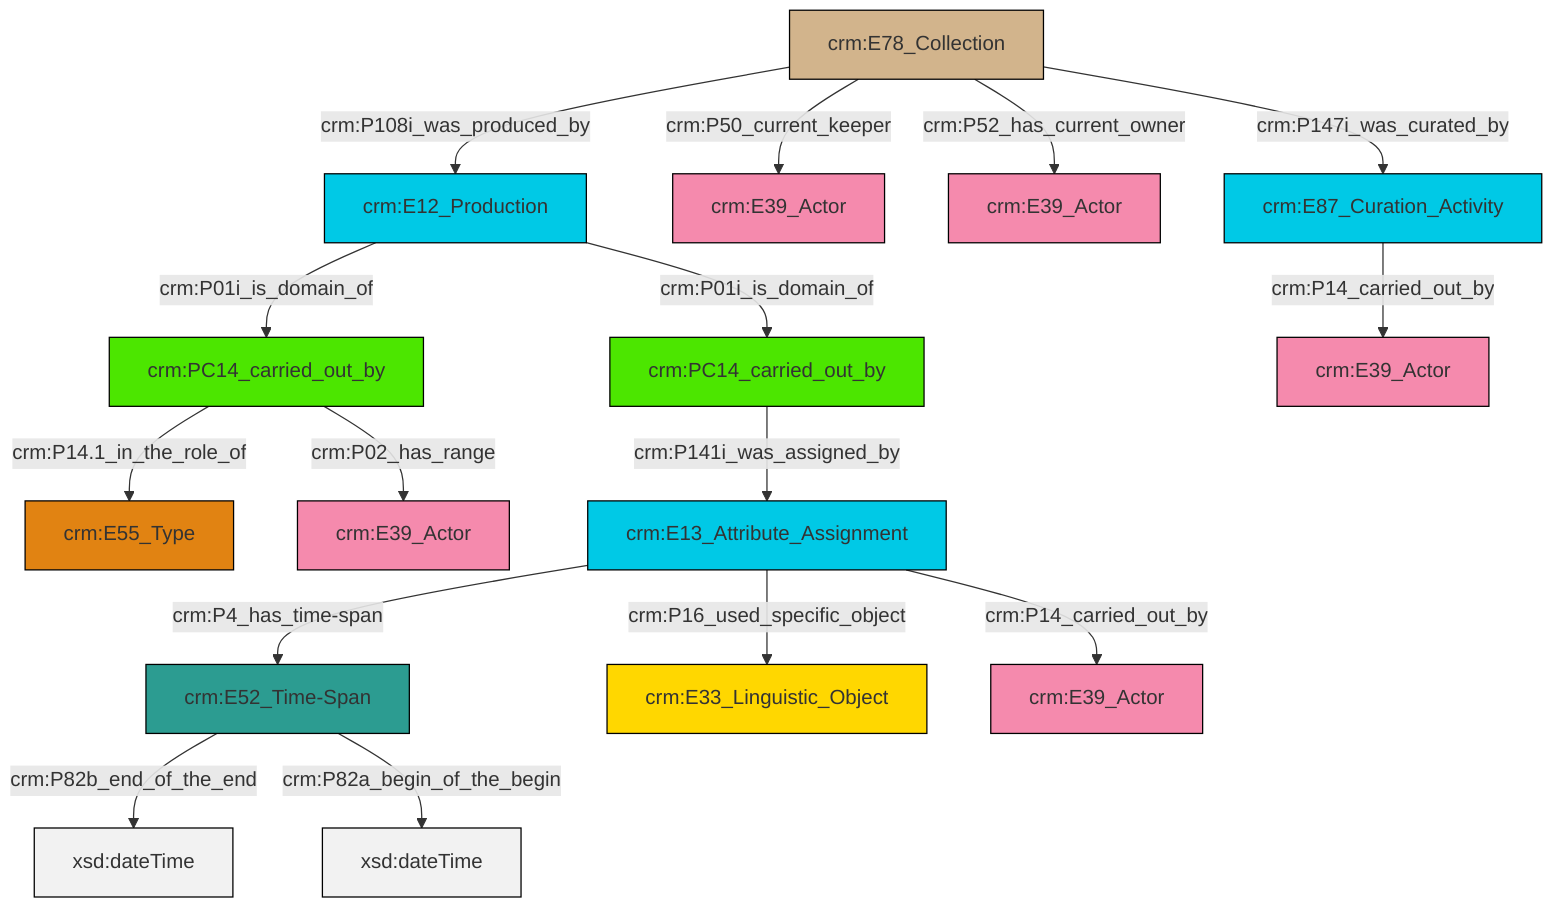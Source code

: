 graph TD
classDef Literal fill:#f2f2f2,stroke:#000000;
classDef CRM_Entity fill:#FFFFFF,stroke:#000000;
classDef Temporal_Entity fill:#00C9E6, stroke:#000000;
classDef Type fill:#E18312, stroke:#000000;
classDef Time-Span fill:#2C9C91, stroke:#000000;
classDef Appellation fill:#FFEB7F, stroke:#000000;
classDef Place fill:#008836, stroke:#000000;
classDef Persistent_Item fill:#B266B2, stroke:#000000;
classDef Conceptual_Object fill:#FFD700, stroke:#000000;
classDef Physical_Thing fill:#D2B48C, stroke:#000000;
classDef Actor fill:#f58aad, stroke:#000000;
classDef PC_Classes fill:#4ce600, stroke:#000000;
classDef Multi fill:#cccccc,stroke:#000000;

0["crm:E12_Production"]:::Temporal_Entity -->|crm:P01i_is_domain_of| 1["crm:PC14_carried_out_by"]:::PC_Classes
4["crm:E78_Collection"]:::Physical_Thing -->|crm:P108i_was_produced_by| 0["crm:E12_Production"]:::Temporal_Entity
4["crm:E78_Collection"]:::Physical_Thing -->|crm:P50_current_keeper| 5["crm:E39_Actor"]:::Actor
0["crm:E12_Production"]:::Temporal_Entity -->|crm:P01i_is_domain_of| 2["crm:PC14_carried_out_by"]:::PC_Classes
4["crm:E78_Collection"]:::Physical_Thing -->|crm:P52_has_current_owner| 6["crm:E39_Actor"]:::Actor
10["crm:E87_Curation_Activity"]:::Temporal_Entity -->|crm:P14_carried_out_by| 11["crm:E39_Actor"]:::Actor
2["crm:PC14_carried_out_by"]:::PC_Classes -->|crm:P141i_was_assigned_by| 12["crm:E13_Attribute_Assignment"]:::Temporal_Entity
14["crm:E52_Time-Span"]:::Time-Span -->|crm:P82b_end_of_the_end| 15[xsd:dateTime]:::Literal
4["crm:E78_Collection"]:::Physical_Thing -->|crm:P147i_was_curated_by| 10["crm:E87_Curation_Activity"]:::Temporal_Entity
12["crm:E13_Attribute_Assignment"]:::Temporal_Entity -->|crm:P4_has_time-span| 14["crm:E52_Time-Span"]:::Time-Span
12["crm:E13_Attribute_Assignment"]:::Temporal_Entity -->|crm:P16_used_specific_object| 17["crm:E33_Linguistic_Object"]:::Conceptual_Object
12["crm:E13_Attribute_Assignment"]:::Temporal_Entity -->|crm:P14_carried_out_by| 19["crm:E39_Actor"]:::Actor
14["crm:E52_Time-Span"]:::Time-Span -->|crm:P82a_begin_of_the_begin| 26[xsd:dateTime]:::Literal
1["crm:PC14_carried_out_by"]:::PC_Classes -->|crm:P14.1_in_the_role_of| 23["crm:E55_Type"]:::Type
1["crm:PC14_carried_out_by"]:::PC_Classes -->|crm:P02_has_range| 8["crm:E39_Actor"]:::Actor